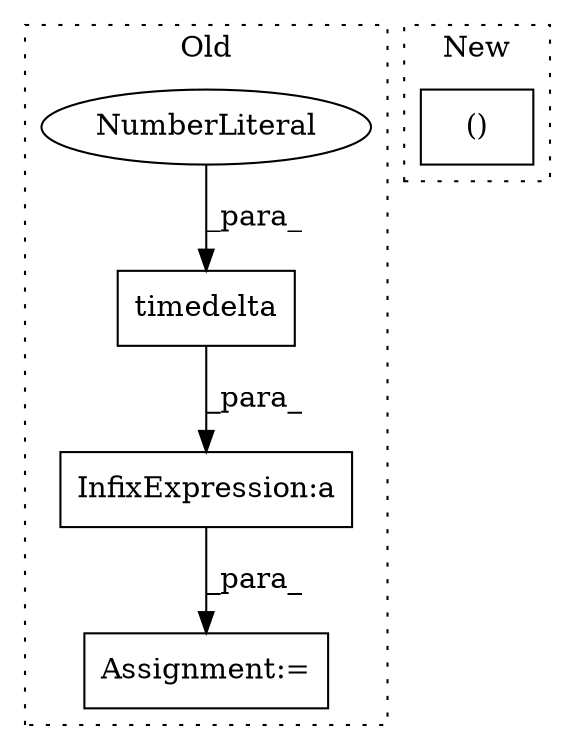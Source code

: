 digraph G {
subgraph cluster0 {
1 [label="timedelta" a="32" s="4023,4034" l="10,1" shape="box"];
3 [label="InfixExpression:a" a="27" s="4020" l="3" shape="box"];
4 [label="NumberLiteral" a="34" s="4033" l="1" shape="ellipse"];
5 [label="Assignment:=" a="7" s="4053" l="1" shape="box"];
label = "Old";
style="dotted";
}
subgraph cluster1 {
2 [label="()" a="106" s="4067" l="35" shape="box"];
label = "New";
style="dotted";
}
1 -> 3 [label="_para_"];
3 -> 5 [label="_para_"];
4 -> 1 [label="_para_"];
}